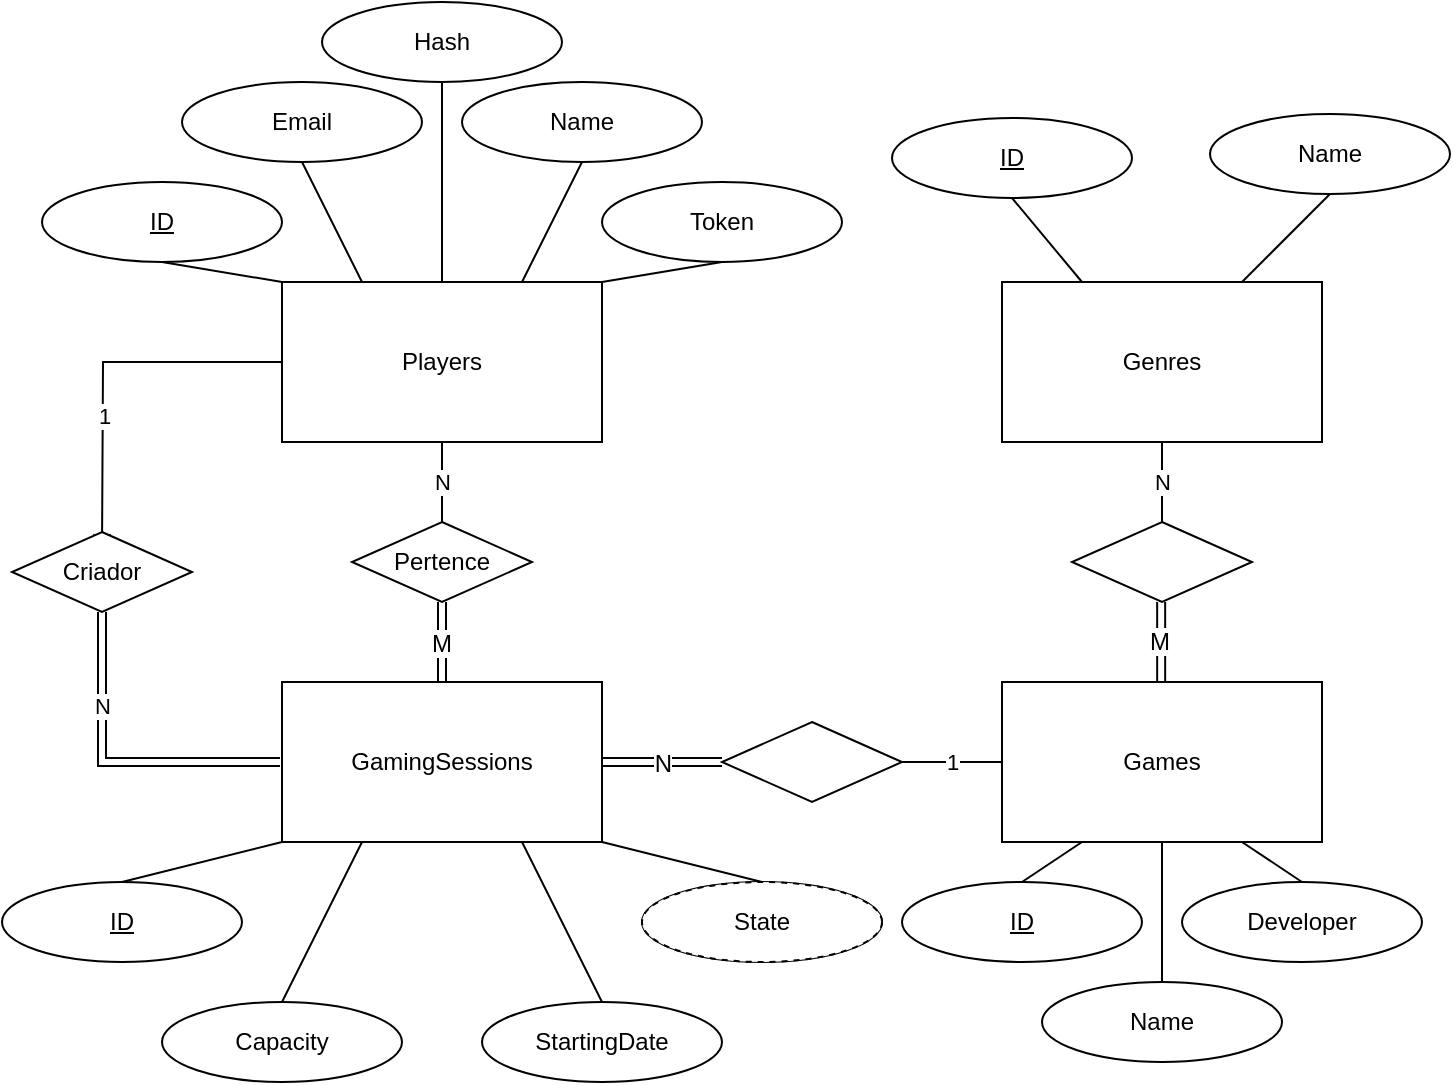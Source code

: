 <mxfile version="21.2.8" type="device">
  <diagram name="Página-1" id="z324TEOrU-183ulHGksf">
    <mxGraphModel dx="413" dy="573" grid="0" gridSize="10" guides="1" tooltips="1" connect="1" arrows="1" fold="1" page="0" pageScale="1" pageWidth="827" pageHeight="1169" math="0" shadow="0">
      <root>
        <mxCell id="0" />
        <mxCell id="1" parent="0" />
        <mxCell id="2bDBYhBrV8kZ3YrLe8wR-2" style="edgeStyle=orthogonalEdgeStyle;rounded=0;orthogonalLoop=1;jettySize=auto;html=1;" parent="1" source="6Yoo9tXCnkD-jUMWkpFX-2" edge="1">
          <mxGeometry relative="1" as="geometry">
            <mxPoint x="70" y="295" as="targetPoint" />
          </mxGeometry>
        </mxCell>
        <mxCell id="2bDBYhBrV8kZ3YrLe8wR-4" value="1" style="edgeLabel;html=1;align=center;verticalAlign=middle;resizable=0;points=[];" parent="2bDBYhBrV8kZ3YrLe8wR-2" vertex="1" connectable="0">
          <mxGeometry x="0.262" y="1" relative="1" as="geometry">
            <mxPoint x="-1" as="offset" />
          </mxGeometry>
        </mxCell>
        <mxCell id="6Yoo9tXCnkD-jUMWkpFX-2" value="Players" style="rounded=0;whiteSpace=wrap;html=1;" parent="1" vertex="1">
          <mxGeometry x="160" y="160" width="160" height="80" as="geometry" />
        </mxCell>
        <mxCell id="6Yoo9tXCnkD-jUMWkpFX-3" value="GamingSessions" style="rounded=0;whiteSpace=wrap;html=1;" parent="1" vertex="1">
          <mxGeometry x="160" y="360" width="160" height="80" as="geometry" />
        </mxCell>
        <mxCell id="6Yoo9tXCnkD-jUMWkpFX-4" value="Games" style="rounded=0;whiteSpace=wrap;html=1;" parent="1" vertex="1">
          <mxGeometry x="520" y="360" width="160" height="80" as="geometry" />
        </mxCell>
        <mxCell id="6Yoo9tXCnkD-jUMWkpFX-6" value="Genres" style="rounded=0;whiteSpace=wrap;html=1;" parent="1" vertex="1">
          <mxGeometry x="520" y="160" width="160" height="80" as="geometry" />
        </mxCell>
        <mxCell id="6Yoo9tXCnkD-jUMWkpFX-7" value="Pertence" style="rhombus;whiteSpace=wrap;html=1;" parent="1" vertex="1">
          <mxGeometry x="195" y="280" width="90" height="40" as="geometry" />
        </mxCell>
        <mxCell id="6Yoo9tXCnkD-jUMWkpFX-8" value="" style="rhombus;whiteSpace=wrap;html=1;" parent="1" vertex="1">
          <mxGeometry x="380" y="380" width="90" height="40" as="geometry" />
        </mxCell>
        <mxCell id="6Yoo9tXCnkD-jUMWkpFX-9" value="" style="rhombus;whiteSpace=wrap;html=1;" parent="1" vertex="1">
          <mxGeometry x="555" y="280" width="90" height="40" as="geometry" />
        </mxCell>
        <mxCell id="6Yoo9tXCnkD-jUMWkpFX-10" value="N" style="endArrow=none;html=1;rounded=0;exitX=0.5;exitY=0;exitDx=0;exitDy=0;entryX=0.5;entryY=1;entryDx=0;entryDy=0;" parent="1" source="6Yoo9tXCnkD-jUMWkpFX-7" target="6Yoo9tXCnkD-jUMWkpFX-2" edge="1">
          <mxGeometry width="50" height="50" relative="1" as="geometry">
            <mxPoint x="290" y="330" as="sourcePoint" />
            <mxPoint x="340" y="280" as="targetPoint" />
          </mxGeometry>
        </mxCell>
        <mxCell id="6Yoo9tXCnkD-jUMWkpFX-13" value="1" style="endArrow=none;html=1;rounded=0;exitX=1;exitY=0.5;exitDx=0;exitDy=0;entryX=0;entryY=0.5;entryDx=0;entryDy=0;" parent="1" source="6Yoo9tXCnkD-jUMWkpFX-8" target="6Yoo9tXCnkD-jUMWkpFX-4" edge="1">
          <mxGeometry width="50" height="50" relative="1" as="geometry">
            <mxPoint x="270" y="310" as="sourcePoint" />
            <mxPoint x="270" y="270" as="targetPoint" />
          </mxGeometry>
        </mxCell>
        <mxCell id="6Yoo9tXCnkD-jUMWkpFX-15" value="N" style="endArrow=none;html=1;rounded=0;exitX=0.5;exitY=0;exitDx=0;exitDy=0;entryX=0.5;entryY=1;entryDx=0;entryDy=0;" parent="1" source="6Yoo9tXCnkD-jUMWkpFX-9" target="6Yoo9tXCnkD-jUMWkpFX-6" edge="1">
          <mxGeometry width="50" height="50" relative="1" as="geometry">
            <mxPoint x="290" y="330" as="sourcePoint" />
            <mxPoint x="290" y="290" as="targetPoint" />
          </mxGeometry>
        </mxCell>
        <mxCell id="6Yoo9tXCnkD-jUMWkpFX-16" value="Email" style="ellipse;whiteSpace=wrap;html=1;" parent="1" vertex="1">
          <mxGeometry x="110" y="60" width="120" height="40" as="geometry" />
        </mxCell>
        <mxCell id="6Yoo9tXCnkD-jUMWkpFX-18" value="&lt;u&gt;ID&lt;/u&gt;" style="ellipse;whiteSpace=wrap;html=1;" parent="1" vertex="1">
          <mxGeometry x="40" y="110" width="120" height="40" as="geometry" />
        </mxCell>
        <mxCell id="6Yoo9tXCnkD-jUMWkpFX-19" value="Token" style="ellipse;whiteSpace=wrap;html=1;" parent="1" vertex="1">
          <mxGeometry x="320" y="110" width="120" height="40" as="geometry" />
        </mxCell>
        <mxCell id="6Yoo9tXCnkD-jUMWkpFX-20" value="Name" style="ellipse;whiteSpace=wrap;html=1;" parent="1" vertex="1">
          <mxGeometry x="250" y="60" width="120" height="40" as="geometry" />
        </mxCell>
        <mxCell id="6Yoo9tXCnkD-jUMWkpFX-21" value="" style="endArrow=none;html=1;rounded=0;exitX=0.5;exitY=1;exitDx=0;exitDy=0;entryX=0.75;entryY=0;entryDx=0;entryDy=0;" parent="1" source="6Yoo9tXCnkD-jUMWkpFX-20" target="6Yoo9tXCnkD-jUMWkpFX-2" edge="1">
          <mxGeometry width="50" height="50" relative="1" as="geometry">
            <mxPoint x="430" y="240" as="sourcePoint" />
            <mxPoint x="480" y="190" as="targetPoint" />
          </mxGeometry>
        </mxCell>
        <mxCell id="6Yoo9tXCnkD-jUMWkpFX-22" value="" style="endArrow=none;html=1;rounded=0;exitX=0.5;exitY=1;exitDx=0;exitDy=0;entryX=0.25;entryY=0;entryDx=0;entryDy=0;" parent="1" source="6Yoo9tXCnkD-jUMWkpFX-16" target="6Yoo9tXCnkD-jUMWkpFX-2" edge="1">
          <mxGeometry width="50" height="50" relative="1" as="geometry">
            <mxPoint x="320" y="110" as="sourcePoint" />
            <mxPoint x="250" y="170" as="targetPoint" />
          </mxGeometry>
        </mxCell>
        <mxCell id="6Yoo9tXCnkD-jUMWkpFX-23" value="" style="endArrow=none;html=1;rounded=0;exitX=0.5;exitY=1;exitDx=0;exitDy=0;entryX=1;entryY=0;entryDx=0;entryDy=0;" parent="1" source="6Yoo9tXCnkD-jUMWkpFX-19" target="6Yoo9tXCnkD-jUMWkpFX-2" edge="1">
          <mxGeometry width="50" height="50" relative="1" as="geometry">
            <mxPoint x="320" y="110" as="sourcePoint" />
            <mxPoint x="250" y="170" as="targetPoint" />
          </mxGeometry>
        </mxCell>
        <mxCell id="6Yoo9tXCnkD-jUMWkpFX-24" value="" style="endArrow=none;html=1;rounded=0;exitX=0;exitY=0;exitDx=0;exitDy=0;entryX=0.5;entryY=1;entryDx=0;entryDy=0;" parent="1" source="6Yoo9tXCnkD-jUMWkpFX-2" target="6Yoo9tXCnkD-jUMWkpFX-18" edge="1">
          <mxGeometry width="50" height="50" relative="1" as="geometry">
            <mxPoint x="330" y="120" as="sourcePoint" />
            <mxPoint x="260" y="180" as="targetPoint" />
          </mxGeometry>
        </mxCell>
        <mxCell id="6Yoo9tXCnkD-jUMWkpFX-25" value="Capacity" style="ellipse;whiteSpace=wrap;html=1;" parent="1" vertex="1">
          <mxGeometry x="100" y="520" width="120" height="40" as="geometry" />
        </mxCell>
        <mxCell id="6Yoo9tXCnkD-jUMWkpFX-26" value="StartingDate" style="ellipse;whiteSpace=wrap;html=1;" parent="1" vertex="1">
          <mxGeometry x="260" y="520" width="120" height="40" as="geometry" />
        </mxCell>
        <mxCell id="6Yoo9tXCnkD-jUMWkpFX-27" value="&lt;u&gt;ID&lt;/u&gt;" style="ellipse;whiteSpace=wrap;html=1;" parent="1" vertex="1">
          <mxGeometry x="20" y="460" width="120" height="40" as="geometry" />
        </mxCell>
        <mxCell id="6Yoo9tXCnkD-jUMWkpFX-28" value="State" style="ellipse;whiteSpace=wrap;html=1;" parent="1" vertex="1">
          <mxGeometry x="340" y="460" width="120" height="40" as="geometry" />
        </mxCell>
        <mxCell id="6Yoo9tXCnkD-jUMWkpFX-29" value="" style="endArrow=none;html=1;rounded=0;exitX=0;exitY=1;exitDx=0;exitDy=0;entryX=0.5;entryY=0;entryDx=0;entryDy=0;" parent="1" source="6Yoo9tXCnkD-jUMWkpFX-3" target="6Yoo9tXCnkD-jUMWkpFX-27" edge="1">
          <mxGeometry width="50" height="50" relative="1" as="geometry">
            <mxPoint x="170" y="170" as="sourcePoint" />
            <mxPoint x="110" y="160" as="targetPoint" />
          </mxGeometry>
        </mxCell>
        <mxCell id="6Yoo9tXCnkD-jUMWkpFX-30" value="" style="endArrow=none;html=1;rounded=0;exitX=0.25;exitY=1;exitDx=0;exitDy=0;entryX=0.5;entryY=0;entryDx=0;entryDy=0;" parent="1" source="6Yoo9tXCnkD-jUMWkpFX-3" target="6Yoo9tXCnkD-jUMWkpFX-25" edge="1">
          <mxGeometry width="50" height="50" relative="1" as="geometry">
            <mxPoint x="170" y="450" as="sourcePoint" />
            <mxPoint x="90" y="470" as="targetPoint" />
          </mxGeometry>
        </mxCell>
        <mxCell id="6Yoo9tXCnkD-jUMWkpFX-31" value="" style="endArrow=none;html=1;rounded=0;exitX=0.75;exitY=1;exitDx=0;exitDy=0;entryX=0.5;entryY=0;entryDx=0;entryDy=0;" parent="1" source="6Yoo9tXCnkD-jUMWkpFX-3" target="6Yoo9tXCnkD-jUMWkpFX-26" edge="1">
          <mxGeometry width="50" height="50" relative="1" as="geometry">
            <mxPoint x="180" y="460" as="sourcePoint" />
            <mxPoint x="100" y="480" as="targetPoint" />
          </mxGeometry>
        </mxCell>
        <mxCell id="6Yoo9tXCnkD-jUMWkpFX-32" value="" style="endArrow=none;html=1;rounded=0;exitX=0.5;exitY=0;exitDx=0;exitDy=0;entryX=1;entryY=1;entryDx=0;entryDy=0;" parent="1" source="6Yoo9tXCnkD-jUMWkpFX-28" target="6Yoo9tXCnkD-jUMWkpFX-3" edge="1">
          <mxGeometry width="50" height="50" relative="1" as="geometry">
            <mxPoint x="190" y="470" as="sourcePoint" />
            <mxPoint x="110" y="490" as="targetPoint" />
          </mxGeometry>
        </mxCell>
        <mxCell id="6Yoo9tXCnkD-jUMWkpFX-33" value="Name" style="ellipse;whiteSpace=wrap;html=1;" parent="1" vertex="1">
          <mxGeometry x="540" y="510" width="120" height="40" as="geometry" />
        </mxCell>
        <mxCell id="6Yoo9tXCnkD-jUMWkpFX-34" value="&lt;u&gt;ID&lt;/u&gt;" style="ellipse;whiteSpace=wrap;html=1;" parent="1" vertex="1">
          <mxGeometry x="470" y="460" width="120" height="40" as="geometry" />
        </mxCell>
        <mxCell id="6Yoo9tXCnkD-jUMWkpFX-35" value="Developer" style="ellipse;whiteSpace=wrap;html=1;" parent="1" vertex="1">
          <mxGeometry x="610" y="460" width="120" height="40" as="geometry" />
        </mxCell>
        <mxCell id="6Yoo9tXCnkD-jUMWkpFX-36" value="Name" style="ellipse;whiteSpace=wrap;html=1;" parent="1" vertex="1">
          <mxGeometry x="624" y="76" width="120" height="40" as="geometry" />
        </mxCell>
        <mxCell id="6Yoo9tXCnkD-jUMWkpFX-37" value="" style="endArrow=none;html=1;rounded=0;exitX=0.5;exitY=0;exitDx=0;exitDy=0;entryX=0.25;entryY=1;entryDx=0;entryDy=0;" parent="1" source="6Yoo9tXCnkD-jUMWkpFX-34" target="6Yoo9tXCnkD-jUMWkpFX-4" edge="1">
          <mxGeometry width="50" height="50" relative="1" as="geometry">
            <mxPoint x="570" y="320" as="sourcePoint" />
            <mxPoint x="620" y="270" as="targetPoint" />
          </mxGeometry>
        </mxCell>
        <mxCell id="6Yoo9tXCnkD-jUMWkpFX-38" value="" style="endArrow=none;html=1;rounded=0;exitX=0.5;exitY=0;exitDx=0;exitDy=0;entryX=0.75;entryY=1;entryDx=0;entryDy=0;" parent="1" source="6Yoo9tXCnkD-jUMWkpFX-35" target="6Yoo9tXCnkD-jUMWkpFX-4" edge="1">
          <mxGeometry width="50" height="50" relative="1" as="geometry">
            <mxPoint x="540" y="470" as="sourcePoint" />
            <mxPoint x="570" y="450" as="targetPoint" />
          </mxGeometry>
        </mxCell>
        <mxCell id="6Yoo9tXCnkD-jUMWkpFX-39" value="" style="endArrow=none;html=1;rounded=0;exitX=0.5;exitY=0;exitDx=0;exitDy=0;entryX=0.5;entryY=1;entryDx=0;entryDy=0;" parent="1" source="6Yoo9tXCnkD-jUMWkpFX-33" target="6Yoo9tXCnkD-jUMWkpFX-4" edge="1">
          <mxGeometry width="50" height="50" relative="1" as="geometry">
            <mxPoint x="550" y="480" as="sourcePoint" />
            <mxPoint x="580" y="460" as="targetPoint" />
          </mxGeometry>
        </mxCell>
        <mxCell id="6Yoo9tXCnkD-jUMWkpFX-40" value="" style="endArrow=none;html=1;rounded=0;entryX=0.5;entryY=1;entryDx=0;entryDy=0;exitX=0.75;exitY=0;exitDx=0;exitDy=0;" parent="1" source="6Yoo9tXCnkD-jUMWkpFX-6" target="6Yoo9tXCnkD-jUMWkpFX-36" edge="1">
          <mxGeometry width="50" height="50" relative="1" as="geometry">
            <mxPoint x="560" y="490" as="sourcePoint" />
            <mxPoint x="590" y="470" as="targetPoint" />
          </mxGeometry>
        </mxCell>
        <mxCell id="6Yoo9tXCnkD-jUMWkpFX-41" value="State" style="ellipse;whiteSpace=wrap;html=1;align=center;dashed=1;" parent="1" vertex="1">
          <mxGeometry x="340" y="460" width="120" height="40" as="geometry" />
        </mxCell>
        <mxCell id="6Yoo9tXCnkD-jUMWkpFX-42" value="" style="shape=link;html=1;rounded=0;exitX=0.5;exitY=1;exitDx=0;exitDy=0;" parent="1" source="6Yoo9tXCnkD-jUMWkpFX-7" edge="1">
          <mxGeometry relative="1" as="geometry">
            <mxPoint x="240" y="330" as="sourcePoint" />
            <mxPoint x="240" y="360" as="targetPoint" />
          </mxGeometry>
        </mxCell>
        <mxCell id="6Yoo9tXCnkD-jUMWkpFX-43" value="M" style="resizable=0;html=1;whiteSpace=wrap;align=right;verticalAlign=bottom;labelBackgroundColor=default;" parent="6Yoo9tXCnkD-jUMWkpFX-42" connectable="0" vertex="1">
          <mxGeometry x="1" relative="1" as="geometry">
            <mxPoint x="6" y="-11" as="offset" />
          </mxGeometry>
        </mxCell>
        <mxCell id="6Yoo9tXCnkD-jUMWkpFX-44" value="" style="shape=link;html=1;rounded=0;entryX=1;entryY=0.5;entryDx=0;entryDy=0;exitX=0;exitY=0.5;exitDx=0;exitDy=0;" parent="1" source="6Yoo9tXCnkD-jUMWkpFX-8" target="6Yoo9tXCnkD-jUMWkpFX-3" edge="1">
          <mxGeometry relative="1" as="geometry">
            <mxPoint x="240" y="390" as="sourcePoint" />
            <mxPoint x="400" y="390" as="targetPoint" />
          </mxGeometry>
        </mxCell>
        <mxCell id="6Yoo9tXCnkD-jUMWkpFX-45" value="N" style="resizable=0;html=1;whiteSpace=wrap;align=right;verticalAlign=bottom;labelBackgroundColor=default;" parent="6Yoo9tXCnkD-jUMWkpFX-44" connectable="0" vertex="1">
          <mxGeometry x="1" relative="1" as="geometry">
            <mxPoint x="36" y="9" as="offset" />
          </mxGeometry>
        </mxCell>
        <mxCell id="6Yoo9tXCnkD-jUMWkpFX-48" value="" style="shape=link;html=1;rounded=0;exitX=0.5;exitY=1;exitDx=0;exitDy=0;" parent="1" edge="1">
          <mxGeometry relative="1" as="geometry">
            <mxPoint x="599.58" y="320" as="sourcePoint" />
            <mxPoint x="599.58" y="360" as="targetPoint" />
          </mxGeometry>
        </mxCell>
        <mxCell id="6Yoo9tXCnkD-jUMWkpFX-49" value="M" style="resizable=0;html=1;whiteSpace=wrap;align=right;verticalAlign=bottom;labelBackgroundColor=default;" parent="6Yoo9tXCnkD-jUMWkpFX-48" connectable="0" vertex="1">
          <mxGeometry x="1" relative="1" as="geometry">
            <mxPoint x="6" y="-12" as="offset" />
          </mxGeometry>
        </mxCell>
        <mxCell id="pKMS26c69im4-2R3Q26V-1" value="&lt;u&gt;ID&lt;/u&gt;" style="ellipse;whiteSpace=wrap;html=1;" parent="1" vertex="1">
          <mxGeometry x="465" y="78" width="120" height="40" as="geometry" />
        </mxCell>
        <mxCell id="pKMS26c69im4-2R3Q26V-2" value="" style="endArrow=none;html=1;rounded=0;entryX=0.5;entryY=1;entryDx=0;entryDy=0;exitX=0.25;exitY=0;exitDx=0;exitDy=0;" parent="1" source="6Yoo9tXCnkD-jUMWkpFX-6" target="pKMS26c69im4-2R3Q26V-1" edge="1">
          <mxGeometry width="50" height="50" relative="1" as="geometry">
            <mxPoint x="488" y="162" as="sourcePoint" />
            <mxPoint x="445" y="472" as="targetPoint" />
          </mxGeometry>
        </mxCell>
        <mxCell id="2bDBYhBrV8kZ3YrLe8wR-1" value="Criador" style="rhombus;whiteSpace=wrap;html=1;" parent="1" vertex="1">
          <mxGeometry x="25" y="285" width="90" height="40" as="geometry" />
        </mxCell>
        <mxCell id="2bDBYhBrV8kZ3YrLe8wR-10" value="" style="shape=link;html=1;rounded=0;entryX=0.5;entryY=1;entryDx=0;entryDy=0;" parent="1" edge="1">
          <mxGeometry relative="1" as="geometry">
            <mxPoint x="159" y="400" as="sourcePoint" />
            <mxPoint x="70" y="325" as="targetPoint" />
            <Array as="points">
              <mxPoint x="70" y="400" />
            </Array>
          </mxGeometry>
        </mxCell>
        <mxCell id="2bDBYhBrV8kZ3YrLe8wR-12" value="N" style="edgeLabel;html=1;align=center;verticalAlign=middle;resizable=0;points=[];" parent="2bDBYhBrV8kZ3YrLe8wR-10" vertex="1" connectable="0">
          <mxGeometry x="0.427" y="-1" relative="1" as="geometry">
            <mxPoint x="-1" as="offset" />
          </mxGeometry>
        </mxCell>
        <mxCell id="yvwcISJJSQtBN9_BtOf9-1" value="Hash" style="ellipse;whiteSpace=wrap;html=1;" vertex="1" parent="1">
          <mxGeometry x="180" y="20" width="120" height="40" as="geometry" />
        </mxCell>
        <mxCell id="yvwcISJJSQtBN9_BtOf9-2" value="" style="endArrow=none;html=1;rounded=0;exitX=0.5;exitY=1;exitDx=0;exitDy=0;entryX=0.5;entryY=0;entryDx=0;entryDy=0;" edge="1" parent="1" source="yvwcISJJSQtBN9_BtOf9-1" target="6Yoo9tXCnkD-jUMWkpFX-2">
          <mxGeometry width="50" height="50" relative="1" as="geometry">
            <mxPoint x="180" y="110" as="sourcePoint" />
            <mxPoint x="210" y="170" as="targetPoint" />
          </mxGeometry>
        </mxCell>
      </root>
    </mxGraphModel>
  </diagram>
</mxfile>
